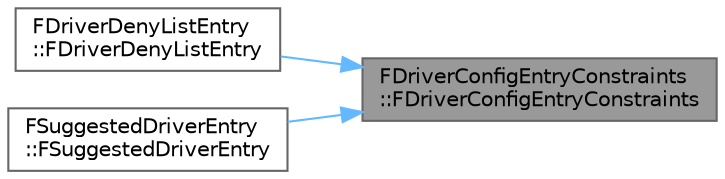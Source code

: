 digraph "FDriverConfigEntryConstraints::FDriverConfigEntryConstraints"
{
 // INTERACTIVE_SVG=YES
 // LATEX_PDF_SIZE
  bgcolor="transparent";
  edge [fontname=Helvetica,fontsize=10,labelfontname=Helvetica,labelfontsize=10];
  node [fontname=Helvetica,fontsize=10,shape=box,height=0.2,width=0.4];
  rankdir="RL";
  Node1 [id="Node000001",label="FDriverConfigEntryConstraints\l::FDriverConfigEntryConstraints",height=0.2,width=0.4,color="gray40", fillcolor="grey60", style="filled", fontcolor="black",tooltip=" "];
  Node1 -> Node2 [id="edge1_Node000001_Node000002",dir="back",color="steelblue1",style="solid",tooltip=" "];
  Node2 [id="Node000002",label="FDriverDenyListEntry\l::FDriverDenyListEntry",height=0.2,width=0.4,color="grey40", fillcolor="white", style="filled",URL="$d4/d77/structFDriverDenyListEntry.html#a8f7fc527fb989e7f2ec104d9ae8fcbd1",tooltip=" "];
  Node1 -> Node3 [id="edge2_Node000001_Node000003",dir="back",color="steelblue1",style="solid",tooltip=" "];
  Node3 [id="Node000003",label="FSuggestedDriverEntry\l::FSuggestedDriverEntry",height=0.2,width=0.4,color="grey40", fillcolor="white", style="filled",URL="$dd/dff/structFSuggestedDriverEntry.html#a0d5b0edddcc76020f65bdc48218cc0d5",tooltip=" "];
}
